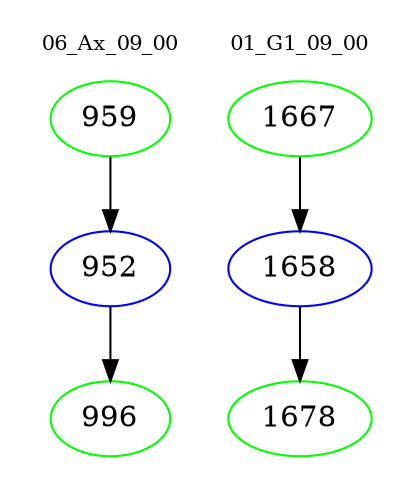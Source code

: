 digraph{
subgraph cluster_0 {
color = white
label = "06_Ax_09_00";
fontsize=10;
T0_959 [label="959", color="green"]
T0_959 -> T0_952 [color="black"]
T0_952 [label="952", color="blue"]
T0_952 -> T0_996 [color="black"]
T0_996 [label="996", color="green"]
}
subgraph cluster_1 {
color = white
label = "01_G1_09_00";
fontsize=10;
T1_1667 [label="1667", color="green"]
T1_1667 -> T1_1658 [color="black"]
T1_1658 [label="1658", color="blue"]
T1_1658 -> T1_1678 [color="black"]
T1_1678 [label="1678", color="green"]
}
}

